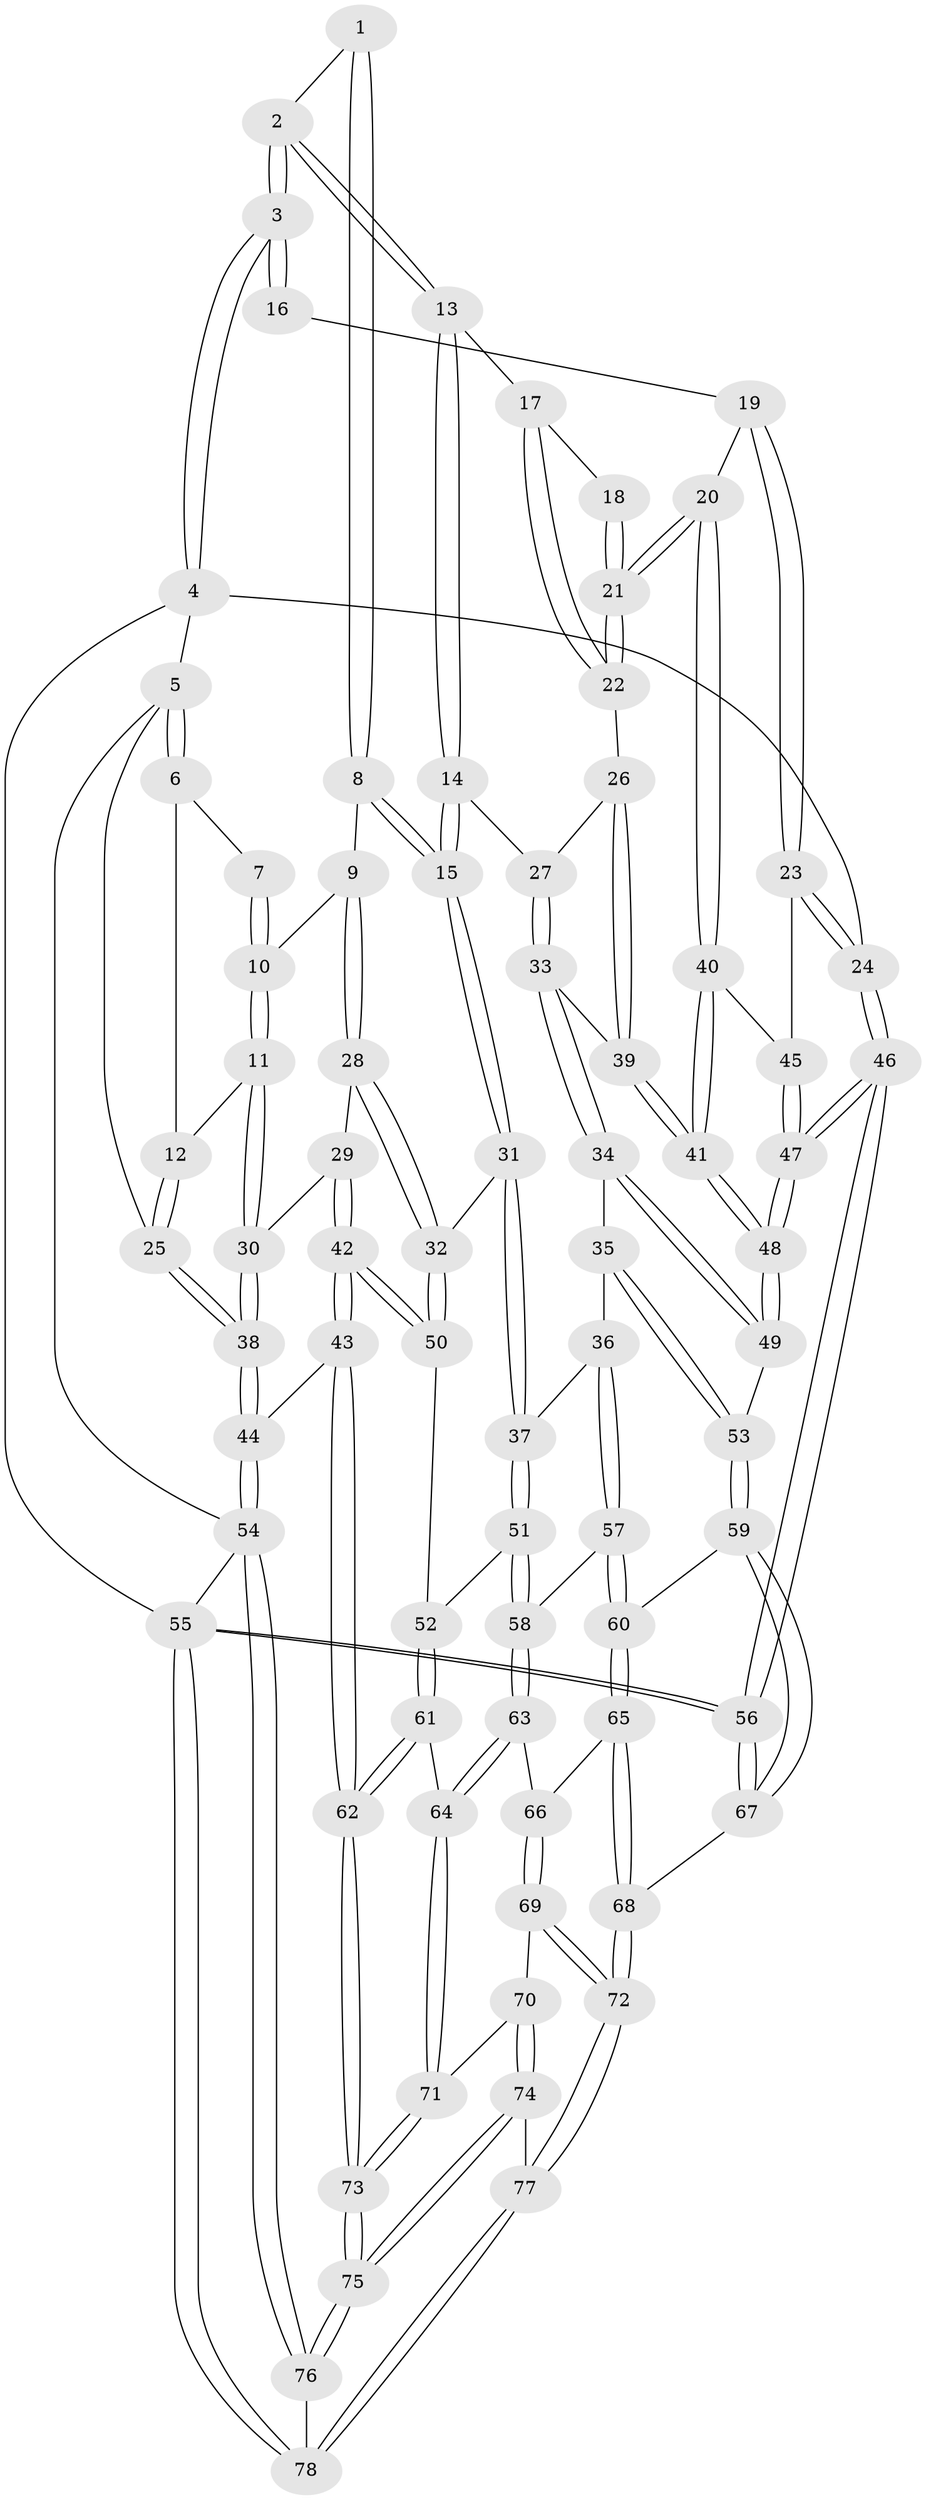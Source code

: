// coarse degree distribution, {4: 0.5555555555555556, 6: 0.1111111111111111, 3: 0.1111111111111111, 5: 0.17777777777777778, 2: 0.022222222222222223, 7: 0.022222222222222223}
// Generated by graph-tools (version 1.1) at 2025/24/03/03/25 07:24:34]
// undirected, 78 vertices, 192 edges
graph export_dot {
graph [start="1"]
  node [color=gray90,style=filled];
  1 [pos="+0.33245473454775554+0"];
  2 [pos="+0.5682819424805649+0"];
  3 [pos="+1+0"];
  4 [pos="+1+0"];
  5 [pos="+0+0"];
  6 [pos="+0+0"];
  7 [pos="+0.0011825879954443098+0"];
  8 [pos="+0.3138389498231367+0.05548039304497278"];
  9 [pos="+0.2753069129838398+0.15877172450461727"];
  10 [pos="+0.14415907532816183+0.12876503030898323"];
  11 [pos="+0.10886443790262498+0.19292248055791325"];
  12 [pos="+0.0665309080827678+0.17038826454133058"];
  13 [pos="+0.606866915738196+0.01333720462957694"];
  14 [pos="+0.5923311946876276+0.07939736209879054"];
  15 [pos="+0.4898142835574795+0.2144212912117231"];
  16 [pos="+0.9176080746247596+0.05859784277257919"];
  17 [pos="+0.7476984853429135+0.0861763287394094"];
  18 [pos="+0.8868712615635943+0.0797917050698396"];
  19 [pos="+0.9342578787757333+0.16589872859220453"];
  20 [pos="+0.8504018570924416+0.2341449800563596"];
  21 [pos="+0.8389531471161299+0.2245013863068153"];
  22 [pos="+0.8216995735621262+0.22070185679745244"];
  23 [pos="+1+0.22369830971943244"];
  24 [pos="+1+0.1814445227329027"];
  25 [pos="+0+0.04910475703871806"];
  26 [pos="+0.7517025479883295+0.24305751741703874"];
  27 [pos="+0.6033576053385177+0.09619512687632611"];
  28 [pos="+0.3029814110197725+0.2755710548933942"];
  29 [pos="+0.16012164122290273+0.2518117697341848"];
  30 [pos="+0.1093609070449679+0.22265033978190518"];
  31 [pos="+0.4631892207792989+0.2752036378626463"];
  32 [pos="+0.31282083063091914+0.2875877919864511"];
  33 [pos="+0.6746235825519258+0.32188992761217206"];
  34 [pos="+0.6475293009561622+0.3468178411799965"];
  35 [pos="+0.6178013777986611+0.3603399766099485"];
  36 [pos="+0.5317192260260596+0.3579644348769029"];
  37 [pos="+0.49216962438212325+0.31730967313270714"];
  38 [pos="+0+0.4334631529227462"];
  39 [pos="+0.7102934945095646+0.3096392549321967"];
  40 [pos="+0.8628084954630497+0.2513181839448655"];
  41 [pos="+0.8632075944878227+0.41011688027477294"];
  42 [pos="+0.09564383082463901+0.48752513076527354"];
  43 [pos="+0.04432831146445122+0.5175822236186612"];
  44 [pos="+0+0.4927991721296592"];
  45 [pos="+0.9875858219352583+0.24581415590764444"];
  46 [pos="+1+0.7054713846716821"];
  47 [pos="+0.9041197209221552+0.4831092988239037"];
  48 [pos="+0.8882543335164731+0.4737582802450802"];
  49 [pos="+0.8070976346560859+0.4844788220426804"];
  50 [pos="+0.25579640278509574+0.4183955660503347"];
  51 [pos="+0.3719001275427617+0.481746834825863"];
  52 [pos="+0.32264547820753553+0.4776610983398884"];
  53 [pos="+0.6911855066870248+0.5285954494128192"];
  54 [pos="+0+1"];
  55 [pos="+1+1"];
  56 [pos="+1+0.831987454355658"];
  57 [pos="+0.528475160239724+0.38811901036211494"];
  58 [pos="+0.4334604870400494+0.5096592143225228"];
  59 [pos="+0.679111671816494+0.5414581737971067"];
  60 [pos="+0.580964168633885+0.5597501432049695"];
  61 [pos="+0.3248493221473346+0.5679724683013846"];
  62 [pos="+0.1868563101086724+0.673107914015745"];
  63 [pos="+0.48072830617865214+0.613789948085337"];
  64 [pos="+0.42919563604215555+0.6472775927021867"];
  65 [pos="+0.5285908177409261+0.6139096827963372"];
  66 [pos="+0.5272355444095123+0.6142404214405651"];
  67 [pos="+0.7457823033460177+0.75051035587596"];
  68 [pos="+0.6845371400768913+0.7660145779574775"];
  69 [pos="+0.5268573207557711+0.7721962390311155"];
  70 [pos="+0.44559922894089893+0.7435932299897975"];
  71 [pos="+0.39961588777151064+0.6963403519628603"];
  72 [pos="+0.5866211093950905+0.857901311937338"];
  73 [pos="+0.24244127793515513+0.7968496880224065"];
  74 [pos="+0.4768961528390411+0.9048758011235624"];
  75 [pos="+0.20588171964057184+1"];
  76 [pos="+0.1593477787947375+1"];
  77 [pos="+0.5812261463925213+0.8693525201152472"];
  78 [pos="+0.7923283276217501+1"];
  1 -- 2;
  1 -- 8;
  1 -- 8;
  2 -- 3;
  2 -- 3;
  2 -- 13;
  2 -- 13;
  3 -- 4;
  3 -- 4;
  3 -- 16;
  3 -- 16;
  4 -- 5;
  4 -- 24;
  4 -- 55;
  5 -- 6;
  5 -- 6;
  5 -- 25;
  5 -- 54;
  6 -- 7;
  6 -- 12;
  7 -- 10;
  7 -- 10;
  8 -- 9;
  8 -- 15;
  8 -- 15;
  9 -- 10;
  9 -- 28;
  9 -- 28;
  10 -- 11;
  10 -- 11;
  11 -- 12;
  11 -- 30;
  11 -- 30;
  12 -- 25;
  12 -- 25;
  13 -- 14;
  13 -- 14;
  13 -- 17;
  14 -- 15;
  14 -- 15;
  14 -- 27;
  15 -- 31;
  15 -- 31;
  16 -- 19;
  17 -- 18;
  17 -- 22;
  17 -- 22;
  18 -- 21;
  18 -- 21;
  19 -- 20;
  19 -- 23;
  19 -- 23;
  20 -- 21;
  20 -- 21;
  20 -- 40;
  20 -- 40;
  21 -- 22;
  21 -- 22;
  22 -- 26;
  23 -- 24;
  23 -- 24;
  23 -- 45;
  24 -- 46;
  24 -- 46;
  25 -- 38;
  25 -- 38;
  26 -- 27;
  26 -- 39;
  26 -- 39;
  27 -- 33;
  27 -- 33;
  28 -- 29;
  28 -- 32;
  28 -- 32;
  29 -- 30;
  29 -- 42;
  29 -- 42;
  30 -- 38;
  30 -- 38;
  31 -- 32;
  31 -- 37;
  31 -- 37;
  32 -- 50;
  32 -- 50;
  33 -- 34;
  33 -- 34;
  33 -- 39;
  34 -- 35;
  34 -- 49;
  34 -- 49;
  35 -- 36;
  35 -- 53;
  35 -- 53;
  36 -- 37;
  36 -- 57;
  36 -- 57;
  37 -- 51;
  37 -- 51;
  38 -- 44;
  38 -- 44;
  39 -- 41;
  39 -- 41;
  40 -- 41;
  40 -- 41;
  40 -- 45;
  41 -- 48;
  41 -- 48;
  42 -- 43;
  42 -- 43;
  42 -- 50;
  42 -- 50;
  43 -- 44;
  43 -- 62;
  43 -- 62;
  44 -- 54;
  44 -- 54;
  45 -- 47;
  45 -- 47;
  46 -- 47;
  46 -- 47;
  46 -- 56;
  46 -- 56;
  47 -- 48;
  47 -- 48;
  48 -- 49;
  48 -- 49;
  49 -- 53;
  50 -- 52;
  51 -- 52;
  51 -- 58;
  51 -- 58;
  52 -- 61;
  52 -- 61;
  53 -- 59;
  53 -- 59;
  54 -- 76;
  54 -- 76;
  54 -- 55;
  55 -- 56;
  55 -- 56;
  55 -- 78;
  55 -- 78;
  56 -- 67;
  56 -- 67;
  57 -- 58;
  57 -- 60;
  57 -- 60;
  58 -- 63;
  58 -- 63;
  59 -- 60;
  59 -- 67;
  59 -- 67;
  60 -- 65;
  60 -- 65;
  61 -- 62;
  61 -- 62;
  61 -- 64;
  62 -- 73;
  62 -- 73;
  63 -- 64;
  63 -- 64;
  63 -- 66;
  64 -- 71;
  64 -- 71;
  65 -- 66;
  65 -- 68;
  65 -- 68;
  66 -- 69;
  66 -- 69;
  67 -- 68;
  68 -- 72;
  68 -- 72;
  69 -- 70;
  69 -- 72;
  69 -- 72;
  70 -- 71;
  70 -- 74;
  70 -- 74;
  71 -- 73;
  71 -- 73;
  72 -- 77;
  72 -- 77;
  73 -- 75;
  73 -- 75;
  74 -- 75;
  74 -- 75;
  74 -- 77;
  75 -- 76;
  75 -- 76;
  76 -- 78;
  77 -- 78;
  77 -- 78;
}
